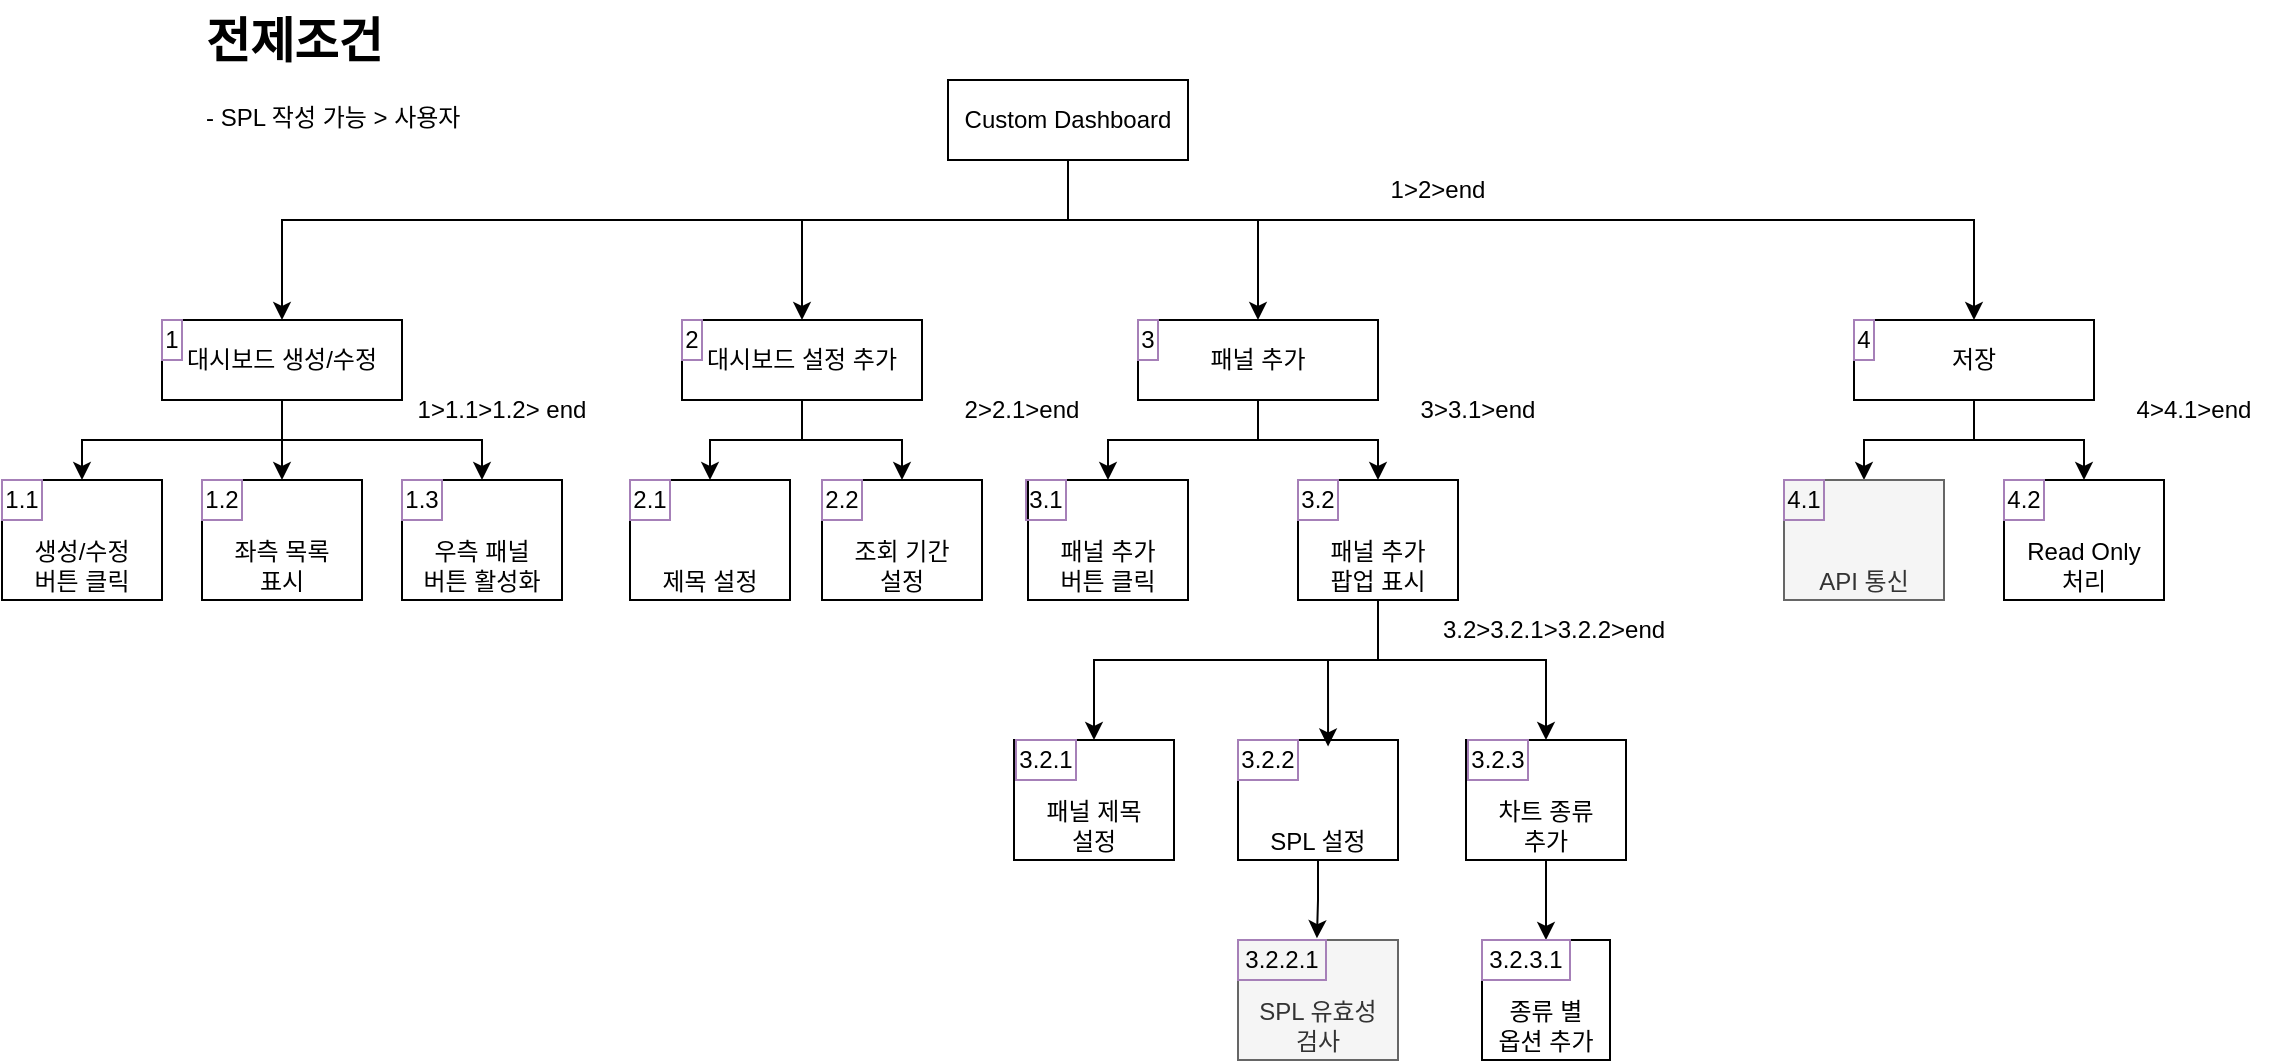 <mxfile version="24.7.16">
  <diagram name="페이지-1" id="scFZ532F8DOgNYnQV7Hv">
    <mxGraphModel dx="1415" dy="763" grid="1" gridSize="10" guides="1" tooltips="1" connect="1" arrows="1" fold="1" page="1" pageScale="1" pageWidth="827" pageHeight="1169" math="0" shadow="0">
      <root>
        <mxCell id="0" />
        <mxCell id="1" parent="0" />
        <mxCell id="9pHXnCBzAMQxAvY--4A0-21" style="edgeStyle=orthogonalEdgeStyle;rounded=0;orthogonalLoop=1;jettySize=auto;html=1;entryX=0.5;entryY=0;entryDx=0;entryDy=0;" edge="1" parent="1" source="9pHXnCBzAMQxAvY--4A0-1" target="9pHXnCBzAMQxAvY--4A0-3">
          <mxGeometry relative="1" as="geometry">
            <Array as="points">
              <mxPoint x="553" y="120" />
              <mxPoint x="648" y="120" />
            </Array>
          </mxGeometry>
        </mxCell>
        <mxCell id="9pHXnCBzAMQxAvY--4A0-23" style="edgeStyle=orthogonalEdgeStyle;rounded=0;orthogonalLoop=1;jettySize=auto;html=1;entryX=0.5;entryY=0;entryDx=0;entryDy=0;" edge="1" parent="1" source="9pHXnCBzAMQxAvY--4A0-1" target="9pHXnCBzAMQxAvY--4A0-4">
          <mxGeometry relative="1" as="geometry">
            <Array as="points">
              <mxPoint x="553" y="120" />
              <mxPoint x="1006" y="120" />
            </Array>
          </mxGeometry>
        </mxCell>
        <mxCell id="9pHXnCBzAMQxAvY--4A0-60" style="edgeStyle=orthogonalEdgeStyle;rounded=0;orthogonalLoop=1;jettySize=auto;html=1;" edge="1" parent="1" source="9pHXnCBzAMQxAvY--4A0-1" target="9pHXnCBzAMQxAvY--4A0-2">
          <mxGeometry relative="1" as="geometry">
            <Array as="points">
              <mxPoint x="553" y="120" />
              <mxPoint x="160" y="120" />
            </Array>
          </mxGeometry>
        </mxCell>
        <mxCell id="9pHXnCBzAMQxAvY--4A0-72" style="edgeStyle=orthogonalEdgeStyle;rounded=0;orthogonalLoop=1;jettySize=auto;html=1;" edge="1" parent="1" source="9pHXnCBzAMQxAvY--4A0-1" target="9pHXnCBzAMQxAvY--4A0-58">
          <mxGeometry relative="1" as="geometry">
            <Array as="points">
              <mxPoint x="553" y="120" />
              <mxPoint x="420" y="120" />
            </Array>
          </mxGeometry>
        </mxCell>
        <mxCell id="9pHXnCBzAMQxAvY--4A0-1" value="Custom Dashboard" style="rounded=0;whiteSpace=wrap;html=1;" vertex="1" parent="1">
          <mxGeometry x="493" y="50" width="120" height="40" as="geometry" />
        </mxCell>
        <mxCell id="9pHXnCBzAMQxAvY--4A0-18" style="edgeStyle=orthogonalEdgeStyle;rounded=0;orthogonalLoop=1;jettySize=auto;html=1;" edge="1" parent="1" source="9pHXnCBzAMQxAvY--4A0-2" target="9pHXnCBzAMQxAvY--4A0-5">
          <mxGeometry relative="1" as="geometry" />
        </mxCell>
        <mxCell id="9pHXnCBzAMQxAvY--4A0-19" style="edgeStyle=orthogonalEdgeStyle;rounded=0;orthogonalLoop=1;jettySize=auto;html=1;entryX=0.5;entryY=0;entryDx=0;entryDy=0;" edge="1" parent="1" source="9pHXnCBzAMQxAvY--4A0-2" target="9pHXnCBzAMQxAvY--4A0-6">
          <mxGeometry relative="1" as="geometry" />
        </mxCell>
        <mxCell id="9pHXnCBzAMQxAvY--4A0-20" style="edgeStyle=orthogonalEdgeStyle;rounded=0;orthogonalLoop=1;jettySize=auto;html=1;" edge="1" parent="1" source="9pHXnCBzAMQxAvY--4A0-2" target="9pHXnCBzAMQxAvY--4A0-11">
          <mxGeometry relative="1" as="geometry" />
        </mxCell>
        <mxCell id="9pHXnCBzAMQxAvY--4A0-2" value="대시보드 생성/수정" style="rounded=0;whiteSpace=wrap;html=1;" vertex="1" parent="1">
          <mxGeometry x="100" y="170" width="120" height="40" as="geometry" />
        </mxCell>
        <mxCell id="9pHXnCBzAMQxAvY--4A0-24" style="edgeStyle=orthogonalEdgeStyle;rounded=0;orthogonalLoop=1;jettySize=auto;html=1;entryX=0.5;entryY=0;entryDx=0;entryDy=0;" edge="1" parent="1" source="9pHXnCBzAMQxAvY--4A0-3" target="9pHXnCBzAMQxAvY--4A0-8">
          <mxGeometry relative="1" as="geometry">
            <Array as="points">
              <mxPoint x="648" y="230" />
              <mxPoint x="573" y="230" />
            </Array>
          </mxGeometry>
        </mxCell>
        <mxCell id="9pHXnCBzAMQxAvY--4A0-25" style="edgeStyle=orthogonalEdgeStyle;rounded=0;orthogonalLoop=1;jettySize=auto;html=1;entryX=0.5;entryY=0;entryDx=0;entryDy=0;" edge="1" parent="1" source="9pHXnCBzAMQxAvY--4A0-3" target="9pHXnCBzAMQxAvY--4A0-9">
          <mxGeometry relative="1" as="geometry" />
        </mxCell>
        <mxCell id="9pHXnCBzAMQxAvY--4A0-3" value="패널 추가" style="rounded=0;whiteSpace=wrap;html=1;" vertex="1" parent="1">
          <mxGeometry x="588" y="170" width="120" height="40" as="geometry" />
        </mxCell>
        <mxCell id="9pHXnCBzAMQxAvY--4A0-64" style="edgeStyle=orthogonalEdgeStyle;rounded=0;orthogonalLoop=1;jettySize=auto;html=1;entryX=0.5;entryY=0;entryDx=0;entryDy=0;" edge="1" parent="1" source="9pHXnCBzAMQxAvY--4A0-4" target="9pHXnCBzAMQxAvY--4A0-57">
          <mxGeometry relative="1" as="geometry" />
        </mxCell>
        <mxCell id="9pHXnCBzAMQxAvY--4A0-65" style="edgeStyle=orthogonalEdgeStyle;rounded=0;orthogonalLoop=1;jettySize=auto;html=1;entryX=0.5;entryY=0;entryDx=0;entryDy=0;" edge="1" parent="1" source="9pHXnCBzAMQxAvY--4A0-4" target="9pHXnCBzAMQxAvY--4A0-61">
          <mxGeometry relative="1" as="geometry" />
        </mxCell>
        <mxCell id="9pHXnCBzAMQxAvY--4A0-4" value="저장" style="rounded=0;whiteSpace=wrap;html=1;" vertex="1" parent="1">
          <mxGeometry x="946" y="170" width="120" height="40" as="geometry" />
        </mxCell>
        <mxCell id="9pHXnCBzAMQxAvY--4A0-5" value="생성/수정 &lt;br&gt;버튼 클릭" style="rounded=0;whiteSpace=wrap;html=1;verticalAlign=bottom;" vertex="1" parent="1">
          <mxGeometry x="20" y="250" width="80" height="60" as="geometry" />
        </mxCell>
        <mxCell id="9pHXnCBzAMQxAvY--4A0-6" value="좌측 목록 &lt;br&gt;표시" style="rounded=0;whiteSpace=wrap;html=1;verticalAlign=bottom;" vertex="1" parent="1">
          <mxGeometry x="120" y="250" width="80" height="60" as="geometry" />
        </mxCell>
        <mxCell id="9pHXnCBzAMQxAvY--4A0-8" value="패널 추가 &lt;br&gt;버튼 클릭" style="rounded=0;whiteSpace=wrap;html=1;verticalAlign=bottom;" vertex="1" parent="1">
          <mxGeometry x="533" y="250" width="80" height="60" as="geometry" />
        </mxCell>
        <mxCell id="9pHXnCBzAMQxAvY--4A0-44" style="edgeStyle=orthogonalEdgeStyle;rounded=0;orthogonalLoop=1;jettySize=auto;html=1;entryX=0.5;entryY=0;entryDx=0;entryDy=0;" edge="1" parent="1" source="9pHXnCBzAMQxAvY--4A0-9" target="9pHXnCBzAMQxAvY--4A0-14">
          <mxGeometry relative="1" as="geometry">
            <Array as="points">
              <mxPoint x="708" y="340" />
              <mxPoint x="566" y="340" />
            </Array>
          </mxGeometry>
        </mxCell>
        <mxCell id="9pHXnCBzAMQxAvY--4A0-53" style="edgeStyle=orthogonalEdgeStyle;rounded=0;orthogonalLoop=1;jettySize=auto;html=1;" edge="1" parent="1" source="9pHXnCBzAMQxAvY--4A0-9" target="9pHXnCBzAMQxAvY--4A0-12">
          <mxGeometry relative="1" as="geometry">
            <Array as="points">
              <mxPoint x="708" y="340" />
              <mxPoint x="792" y="340" />
            </Array>
          </mxGeometry>
        </mxCell>
        <mxCell id="9pHXnCBzAMQxAvY--4A0-9" value="패널 추가 &lt;br&gt;팝업 표시" style="rounded=0;whiteSpace=wrap;html=1;verticalAlign=bottom;" vertex="1" parent="1">
          <mxGeometry x="668" y="250" width="80" height="60" as="geometry" />
        </mxCell>
        <mxCell id="9pHXnCBzAMQxAvY--4A0-10" value="SPL 설정" style="rounded=0;whiteSpace=wrap;html=1;verticalAlign=bottom;" vertex="1" parent="1">
          <mxGeometry x="638" y="380" width="80" height="60" as="geometry" />
        </mxCell>
        <mxCell id="9pHXnCBzAMQxAvY--4A0-11" value="우측 패널&lt;br&gt;버튼 활성화" style="rounded=0;whiteSpace=wrap;html=1;verticalAlign=bottom;" vertex="1" parent="1">
          <mxGeometry x="220" y="250" width="80" height="60" as="geometry" />
        </mxCell>
        <mxCell id="9pHXnCBzAMQxAvY--4A0-55" style="edgeStyle=orthogonalEdgeStyle;rounded=0;orthogonalLoop=1;jettySize=auto;html=1;entryX=0.5;entryY=0;entryDx=0;entryDy=0;" edge="1" parent="1" source="9pHXnCBzAMQxAvY--4A0-12" target="9pHXnCBzAMQxAvY--4A0-54">
          <mxGeometry relative="1" as="geometry" />
        </mxCell>
        <mxCell id="9pHXnCBzAMQxAvY--4A0-12" value="차트 종류 &lt;br&gt;추가" style="rounded=0;whiteSpace=wrap;html=1;verticalAlign=bottom;" vertex="1" parent="1">
          <mxGeometry x="752" y="380" width="80" height="60" as="geometry" />
        </mxCell>
        <mxCell id="9pHXnCBzAMQxAvY--4A0-14" value="패널 제목 &lt;br&gt;설정" style="rounded=0;whiteSpace=wrap;html=1;verticalAlign=bottom;" vertex="1" parent="1">
          <mxGeometry x="526" y="380" width="80" height="60" as="geometry" />
        </mxCell>
        <mxCell id="9pHXnCBzAMQxAvY--4A0-28" value="&lt;h1 style=&quot;margin-top: 0px;&quot;&gt;전제조건&lt;/h1&gt;&lt;p&gt;- SPL 작성 가능 &amp;gt; 사용자&lt;br&gt;&lt;br&gt;&lt;/p&gt;" style="text;html=1;whiteSpace=wrap;overflow=hidden;rounded=0;" vertex="1" parent="1">
          <mxGeometry x="120" y="10" width="180" height="120" as="geometry" />
        </mxCell>
        <mxCell id="9pHXnCBzAMQxAvY--4A0-29" value="3" style="text;html=1;align=center;verticalAlign=middle;whiteSpace=wrap;rounded=0;strokeColor=#A680B8;" vertex="1" parent="1">
          <mxGeometry x="588" y="170" width="10" height="20" as="geometry" />
        </mxCell>
        <mxCell id="9pHXnCBzAMQxAvY--4A0-30" value="1" style="text;html=1;align=center;verticalAlign=middle;whiteSpace=wrap;rounded=0;strokeColor=#A680B8;" vertex="1" parent="1">
          <mxGeometry x="100" y="170" width="10" height="20" as="geometry" />
        </mxCell>
        <mxCell id="9pHXnCBzAMQxAvY--4A0-31" value="4" style="text;html=1;align=center;verticalAlign=middle;whiteSpace=wrap;rounded=0;strokeColor=#A680B8;" vertex="1" parent="1">
          <mxGeometry x="946" y="170" width="10" height="20" as="geometry" />
        </mxCell>
        <mxCell id="9pHXnCBzAMQxAvY--4A0-32" value="1.1" style="text;html=1;align=center;verticalAlign=middle;whiteSpace=wrap;rounded=0;strokeColor=#A680B8;" vertex="1" parent="1">
          <mxGeometry x="20" y="250" width="20" height="20" as="geometry" />
        </mxCell>
        <mxCell id="9pHXnCBzAMQxAvY--4A0-33" value="1.2" style="text;html=1;align=center;verticalAlign=middle;whiteSpace=wrap;rounded=0;strokeColor=#A680B8;" vertex="1" parent="1">
          <mxGeometry x="120" y="250" width="20" height="20" as="geometry" />
        </mxCell>
        <mxCell id="9pHXnCBzAMQxAvY--4A0-34" value="1.3" style="text;html=1;align=center;verticalAlign=middle;whiteSpace=wrap;rounded=0;strokeColor=#A680B8;" vertex="1" parent="1">
          <mxGeometry x="220" y="250" width="20" height="20" as="geometry" />
        </mxCell>
        <mxCell id="9pHXnCBzAMQxAvY--4A0-35" value="3.1" style="text;html=1;align=center;verticalAlign=middle;whiteSpace=wrap;rounded=0;strokeColor=#A680B8;" vertex="1" parent="1">
          <mxGeometry x="532" y="250" width="20" height="20" as="geometry" />
        </mxCell>
        <mxCell id="9pHXnCBzAMQxAvY--4A0-36" value="3.2" style="text;html=1;align=center;verticalAlign=middle;whiteSpace=wrap;rounded=0;strokeColor=#A680B8;" vertex="1" parent="1">
          <mxGeometry x="668" y="250" width="20" height="20" as="geometry" />
        </mxCell>
        <mxCell id="9pHXnCBzAMQxAvY--4A0-40" value="3.2.1" style="text;html=1;align=center;verticalAlign=middle;whiteSpace=wrap;rounded=0;strokeColor=#A680B8;" vertex="1" parent="1">
          <mxGeometry x="527" y="380" width="30" height="20" as="geometry" />
        </mxCell>
        <mxCell id="9pHXnCBzAMQxAvY--4A0-41" value="1&amp;gt;2&amp;gt;end" style="text;html=1;align=center;verticalAlign=middle;whiteSpace=wrap;rounded=0;" vertex="1" parent="1">
          <mxGeometry x="708" y="90" width="60" height="30" as="geometry" />
        </mxCell>
        <mxCell id="9pHXnCBzAMQxAvY--4A0-42" value="1&amp;gt;1.1&amp;gt;1.2&amp;gt; end" style="text;html=1;align=center;verticalAlign=middle;whiteSpace=wrap;rounded=0;" vertex="1" parent="1">
          <mxGeometry x="220" y="200" width="100" height="30" as="geometry" />
        </mxCell>
        <mxCell id="9pHXnCBzAMQxAvY--4A0-47" value="3.2.2" style="text;html=1;align=center;verticalAlign=middle;whiteSpace=wrap;rounded=0;strokeColor=#A680B8;" vertex="1" parent="1">
          <mxGeometry x="638" y="380" width="30" height="20" as="geometry" />
        </mxCell>
        <mxCell id="9pHXnCBzAMQxAvY--4A0-48" value="3.2.3" style="text;html=1;align=center;verticalAlign=middle;whiteSpace=wrap;rounded=0;strokeColor=#A680B8;" vertex="1" parent="1">
          <mxGeometry x="753" y="380" width="30" height="20" as="geometry" />
        </mxCell>
        <mxCell id="9pHXnCBzAMQxAvY--4A0-49" value="SPL 유효성&lt;div&gt;검사&lt;/div&gt;" style="rounded=0;whiteSpace=wrap;html=1;fillColor=#f5f5f5;fontColor=#333333;strokeColor=#666666;verticalAlign=bottom;" vertex="1" parent="1">
          <mxGeometry x="638" y="480" width="80" height="60" as="geometry" />
        </mxCell>
        <mxCell id="9pHXnCBzAMQxAvY--4A0-50" value="3.2.2.1" style="text;html=1;align=center;verticalAlign=middle;whiteSpace=wrap;rounded=0;strokeColor=#A680B8;" vertex="1" parent="1">
          <mxGeometry x="638" y="480" width="44" height="20" as="geometry" />
        </mxCell>
        <mxCell id="9pHXnCBzAMQxAvY--4A0-51" style="edgeStyle=orthogonalEdgeStyle;rounded=0;orthogonalLoop=1;jettySize=auto;html=1;entryX=0.897;entryY=-0.045;entryDx=0;entryDy=0;entryPerimeter=0;" edge="1" parent="1" source="9pHXnCBzAMQxAvY--4A0-10" target="9pHXnCBzAMQxAvY--4A0-50">
          <mxGeometry relative="1" as="geometry" />
        </mxCell>
        <mxCell id="9pHXnCBzAMQxAvY--4A0-52" style="edgeStyle=orthogonalEdgeStyle;rounded=0;orthogonalLoop=1;jettySize=auto;html=1;entryX=0.563;entryY=0.054;entryDx=0;entryDy=0;entryPerimeter=0;" edge="1" parent="1" source="9pHXnCBzAMQxAvY--4A0-9" target="9pHXnCBzAMQxAvY--4A0-10">
          <mxGeometry relative="1" as="geometry">
            <Array as="points">
              <mxPoint x="708" y="340" />
              <mxPoint x="683" y="340" />
            </Array>
          </mxGeometry>
        </mxCell>
        <mxCell id="9pHXnCBzAMQxAvY--4A0-54" value="종류 별&lt;br&gt;옵션 추가" style="rounded=0;whiteSpace=wrap;html=1;verticalAlign=bottom;" vertex="1" parent="1">
          <mxGeometry x="760" y="480" width="64" height="60" as="geometry" />
        </mxCell>
        <mxCell id="9pHXnCBzAMQxAvY--4A0-56" value="3.2.3.1" style="text;html=1;align=center;verticalAlign=middle;whiteSpace=wrap;rounded=0;strokeColor=#A680B8;" vertex="1" parent="1">
          <mxGeometry x="760" y="480" width="44" height="20" as="geometry" />
        </mxCell>
        <mxCell id="9pHXnCBzAMQxAvY--4A0-57" value="API 통신" style="rounded=0;whiteSpace=wrap;html=1;verticalAlign=bottom;fillColor=#f5f5f5;fontColor=#333333;strokeColor=#666666;" vertex="1" parent="1">
          <mxGeometry x="911" y="250" width="80" height="60" as="geometry" />
        </mxCell>
        <mxCell id="9pHXnCBzAMQxAvY--4A0-70" style="edgeStyle=orthogonalEdgeStyle;rounded=0;orthogonalLoop=1;jettySize=auto;html=1;entryX=0.5;entryY=0;entryDx=0;entryDy=0;" edge="1" parent="1" source="9pHXnCBzAMQxAvY--4A0-58" target="9pHXnCBzAMQxAvY--4A0-66">
          <mxGeometry relative="1" as="geometry" />
        </mxCell>
        <mxCell id="9pHXnCBzAMQxAvY--4A0-71" style="edgeStyle=orthogonalEdgeStyle;rounded=0;orthogonalLoop=1;jettySize=auto;html=1;entryX=0.5;entryY=0;entryDx=0;entryDy=0;" edge="1" parent="1" source="9pHXnCBzAMQxAvY--4A0-58" target="9pHXnCBzAMQxAvY--4A0-68">
          <mxGeometry relative="1" as="geometry" />
        </mxCell>
        <mxCell id="9pHXnCBzAMQxAvY--4A0-58" value="대시보드 설정 추가" style="rounded=0;whiteSpace=wrap;html=1;" vertex="1" parent="1">
          <mxGeometry x="360" y="170" width="120" height="40" as="geometry" />
        </mxCell>
        <mxCell id="9pHXnCBzAMQxAvY--4A0-59" value="2" style="text;html=1;align=center;verticalAlign=middle;whiteSpace=wrap;rounded=0;strokeColor=#A680B8;" vertex="1" parent="1">
          <mxGeometry x="360" y="170" width="10" height="20" as="geometry" />
        </mxCell>
        <mxCell id="9pHXnCBzAMQxAvY--4A0-61" value="Read Only &lt;br&gt;처리" style="rounded=0;whiteSpace=wrap;html=1;verticalAlign=bottom;" vertex="1" parent="1">
          <mxGeometry x="1021" y="250" width="80" height="60" as="geometry" />
        </mxCell>
        <mxCell id="9pHXnCBzAMQxAvY--4A0-62" value="4.1" style="text;html=1;align=center;verticalAlign=middle;whiteSpace=wrap;rounded=0;strokeColor=#A680B8;" vertex="1" parent="1">
          <mxGeometry x="911" y="250" width="20" height="20" as="geometry" />
        </mxCell>
        <mxCell id="9pHXnCBzAMQxAvY--4A0-63" value="4.2" style="text;html=1;align=center;verticalAlign=middle;whiteSpace=wrap;rounded=0;strokeColor=#A680B8;" vertex="1" parent="1">
          <mxGeometry x="1021" y="250" width="20" height="20" as="geometry" />
        </mxCell>
        <mxCell id="9pHXnCBzAMQxAvY--4A0-66" value="제목 설정" style="rounded=0;whiteSpace=wrap;html=1;verticalAlign=bottom;" vertex="1" parent="1">
          <mxGeometry x="334" y="250" width="80" height="60" as="geometry" />
        </mxCell>
        <mxCell id="9pHXnCBzAMQxAvY--4A0-67" value="2.1" style="text;html=1;align=center;verticalAlign=middle;whiteSpace=wrap;rounded=0;strokeColor=#A680B8;" vertex="1" parent="1">
          <mxGeometry x="334" y="250" width="20" height="20" as="geometry" />
        </mxCell>
        <mxCell id="9pHXnCBzAMQxAvY--4A0-68" value="조회 기간&lt;div&gt;설정&lt;/div&gt;" style="rounded=0;whiteSpace=wrap;html=1;verticalAlign=bottom;" vertex="1" parent="1">
          <mxGeometry x="430" y="250" width="80" height="60" as="geometry" />
        </mxCell>
        <mxCell id="9pHXnCBzAMQxAvY--4A0-69" value="2.2" style="text;html=1;align=center;verticalAlign=middle;whiteSpace=wrap;rounded=0;strokeColor=#A680B8;" vertex="1" parent="1">
          <mxGeometry x="430" y="250" width="20" height="20" as="geometry" />
        </mxCell>
        <mxCell id="9pHXnCBzAMQxAvY--4A0-73" value="2&amp;gt;2.1&amp;gt;end" style="text;html=1;align=center;verticalAlign=middle;whiteSpace=wrap;rounded=0;" vertex="1" parent="1">
          <mxGeometry x="480" y="200" width="100" height="30" as="geometry" />
        </mxCell>
        <mxCell id="9pHXnCBzAMQxAvY--4A0-74" value="3&amp;gt;3.1&amp;gt;end" style="text;html=1;align=center;verticalAlign=middle;whiteSpace=wrap;rounded=0;" vertex="1" parent="1">
          <mxGeometry x="708" y="200" width="100" height="30" as="geometry" />
        </mxCell>
        <mxCell id="9pHXnCBzAMQxAvY--4A0-75" value="3.2&amp;gt;3.2.1&amp;gt;3.2.2&amp;gt;end" style="text;html=1;align=center;verticalAlign=middle;whiteSpace=wrap;rounded=0;" vertex="1" parent="1">
          <mxGeometry x="732" y="310" width="128" height="30" as="geometry" />
        </mxCell>
        <mxCell id="9pHXnCBzAMQxAvY--4A0-77" value="4&amp;gt;4.1&amp;gt;end" style="text;html=1;align=center;verticalAlign=middle;whiteSpace=wrap;rounded=0;" vertex="1" parent="1">
          <mxGeometry x="1066" y="200" width="100" height="30" as="geometry" />
        </mxCell>
      </root>
    </mxGraphModel>
  </diagram>
</mxfile>

